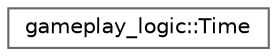 digraph "Graphical Class Hierarchy"
{
 // LATEX_PDF_SIZE
  bgcolor="transparent";
  edge [fontname=Helvetica,fontsize=10,labelfontname=Helvetica,labelfontsize=10];
  node [fontname=Helvetica,fontsize=10,shape=box,height=0.2,width=0.4];
  rankdir="LR";
  Node0 [id="Node000000",label="gameplay_logic::Time",height=0.2,width=0.4,color="grey40", fillcolor="white", style="filled",URL="$classgameplay__logic_1_1Time.html",tooltip=" "];
}
